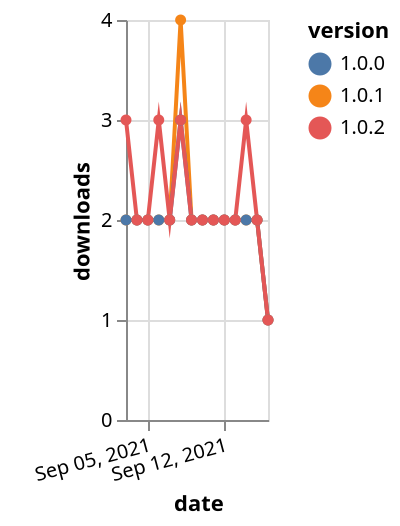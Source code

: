{"$schema": "https://vega.github.io/schema/vega-lite/v5.json", "description": "A simple bar chart with embedded data.", "data": {"values": [{"date": "2021-09-03", "total": 1060, "delta": 2, "version": "1.0.1"}, {"date": "2021-09-04", "total": 1062, "delta": 2, "version": "1.0.1"}, {"date": "2021-09-05", "total": 1064, "delta": 2, "version": "1.0.1"}, {"date": "2021-09-06", "total": 1066, "delta": 2, "version": "1.0.1"}, {"date": "2021-09-07", "total": 1068, "delta": 2, "version": "1.0.1"}, {"date": "2021-09-08", "total": 1072, "delta": 4, "version": "1.0.1"}, {"date": "2021-09-09", "total": 1074, "delta": 2, "version": "1.0.1"}, {"date": "2021-09-10", "total": 1076, "delta": 2, "version": "1.0.1"}, {"date": "2021-09-11", "total": 1078, "delta": 2, "version": "1.0.1"}, {"date": "2021-09-12", "total": 1080, "delta": 2, "version": "1.0.1"}, {"date": "2021-09-13", "total": 1082, "delta": 2, "version": "1.0.1"}, {"date": "2021-09-14", "total": 1084, "delta": 2, "version": "1.0.1"}, {"date": "2021-09-15", "total": 1086, "delta": 2, "version": "1.0.1"}, {"date": "2021-09-16", "total": 1087, "delta": 1, "version": "1.0.1"}, {"date": "2021-09-03", "total": 1484, "delta": 2, "version": "1.0.0"}, {"date": "2021-09-04", "total": 1486, "delta": 2, "version": "1.0.0"}, {"date": "2021-09-05", "total": 1488, "delta": 2, "version": "1.0.0"}, {"date": "2021-09-06", "total": 1490, "delta": 2, "version": "1.0.0"}, {"date": "2021-09-07", "total": 1492, "delta": 2, "version": "1.0.0"}, {"date": "2021-09-08", "total": 1495, "delta": 3, "version": "1.0.0"}, {"date": "2021-09-09", "total": 1497, "delta": 2, "version": "1.0.0"}, {"date": "2021-09-10", "total": 1499, "delta": 2, "version": "1.0.0"}, {"date": "2021-09-11", "total": 1501, "delta": 2, "version": "1.0.0"}, {"date": "2021-09-12", "total": 1503, "delta": 2, "version": "1.0.0"}, {"date": "2021-09-13", "total": 1505, "delta": 2, "version": "1.0.0"}, {"date": "2021-09-14", "total": 1507, "delta": 2, "version": "1.0.0"}, {"date": "2021-09-15", "total": 1509, "delta": 2, "version": "1.0.0"}, {"date": "2021-09-16", "total": 1510, "delta": 1, "version": "1.0.0"}, {"date": "2021-09-03", "total": 322, "delta": 3, "version": "1.0.2"}, {"date": "2021-09-04", "total": 324, "delta": 2, "version": "1.0.2"}, {"date": "2021-09-05", "total": 326, "delta": 2, "version": "1.0.2"}, {"date": "2021-09-06", "total": 329, "delta": 3, "version": "1.0.2"}, {"date": "2021-09-07", "total": 331, "delta": 2, "version": "1.0.2"}, {"date": "2021-09-08", "total": 334, "delta": 3, "version": "1.0.2"}, {"date": "2021-09-09", "total": 336, "delta": 2, "version": "1.0.2"}, {"date": "2021-09-10", "total": 338, "delta": 2, "version": "1.0.2"}, {"date": "2021-09-11", "total": 340, "delta": 2, "version": "1.0.2"}, {"date": "2021-09-12", "total": 342, "delta": 2, "version": "1.0.2"}, {"date": "2021-09-13", "total": 344, "delta": 2, "version": "1.0.2"}, {"date": "2021-09-14", "total": 347, "delta": 3, "version": "1.0.2"}, {"date": "2021-09-15", "total": 349, "delta": 2, "version": "1.0.2"}, {"date": "2021-09-16", "total": 350, "delta": 1, "version": "1.0.2"}]}, "width": "container", "mark": {"type": "line", "point": {"filled": true}}, "encoding": {"x": {"field": "date", "type": "temporal", "timeUnit": "yearmonthdate", "title": "date", "axis": {"labelAngle": -15}}, "y": {"field": "delta", "type": "quantitative", "title": "downloads"}, "color": {"field": "version", "type": "nominal"}, "tooltip": {"field": "delta"}}}